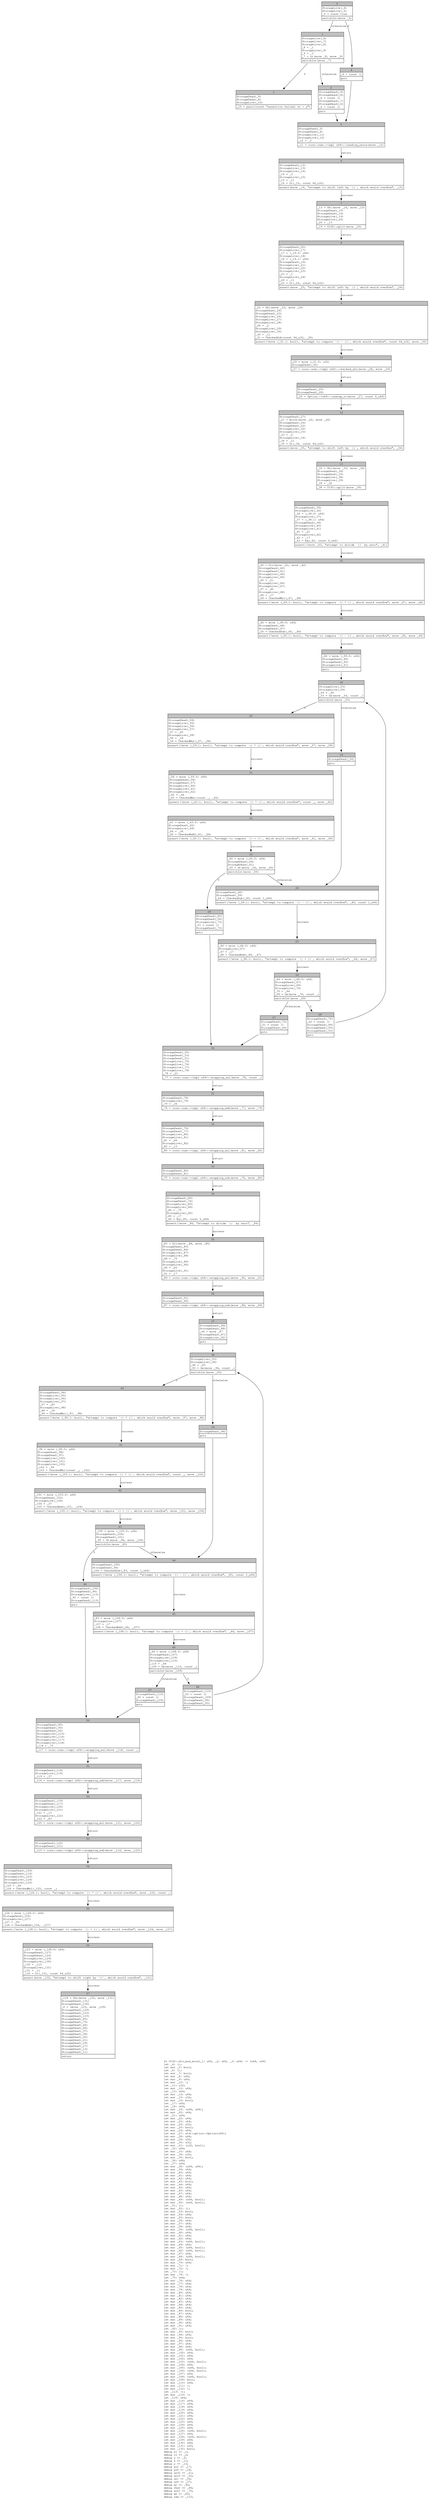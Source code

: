 digraph Mir_0_14531 {
    graph [fontname="Courier, monospace"];
    node [fontname="Courier, monospace"];
    edge [fontname="Courier, monospace"];
    label=<fn U192::div_mod_word(_1: u64, _2: u64, _3: u64) -&gt; (u64, u64)<br align="left"/>let _4: ();<br align="left"/>let mut _5: bool;<br align="left"/>let _6: ();<br align="left"/>let mut _7: bool;<br align="left"/>let mut _8: u64;<br align="left"/>let mut _9: u64;<br align="left"/>let mut _10: !;<br align="left"/>let _11: u32;<br align="left"/>let mut _12: u64;<br align="left"/>let _13: u64;<br align="left"/>let mut _14: u64;<br align="left"/>let mut _15: u32;<br align="left"/>let mut _16: bool;<br align="left"/>let _17: u64;<br align="left"/>let _18: u64;<br align="left"/>let mut _19: (u64, u64);<br align="left"/>let mut _20: u64;<br align="left"/>let _21: u64;<br align="left"/>let mut _22: u64;<br align="left"/>let mut _23: u64;<br align="left"/>let mut _24: u32;<br align="left"/>let mut _25: bool;<br align="left"/>let mut _26: u64;<br align="left"/>let mut _27: std::option::Option&lt;u64&gt;;<br align="left"/>let mut _28: u64;<br align="left"/>let mut _29: u32;<br align="left"/>let mut _30: u32;<br align="left"/>let mut _31: (u32, bool);<br align="left"/>let _32: u64;<br align="left"/>let mut _33: u64;<br align="left"/>let mut _34: u32;<br align="left"/>let mut _35: bool;<br align="left"/>let _36: u64;<br align="left"/>let _37: u64;<br align="left"/>let mut _38: (u64, u64);<br align="left"/>let mut _39: u64;<br align="left"/>let mut _40: u64;<br align="left"/>let mut _41: u64;<br align="left"/>let mut _42: u64;<br align="left"/>let mut _43: bool;<br align="left"/>let mut _44: u64;<br align="left"/>let mut _45: u64;<br align="left"/>let mut _46: u64;<br align="left"/>let mut _47: u64;<br align="left"/>let mut _48: u64;<br align="left"/>let mut _49: (u64, bool);<br align="left"/>let mut _50: (u64, bool);<br align="left"/>let _51: ();<br align="left"/>let mut _52: ();<br align="left"/>let mut _53: bool;<br align="left"/>let mut _54: u64;<br align="left"/>let mut _55: bool;<br align="left"/>let mut _56: u64;<br align="left"/>let mut _57: u64;<br align="left"/>let mut _58: u64;<br align="left"/>let mut _59: (u64, bool);<br align="left"/>let mut _60: u64;<br align="left"/>let mut _61: u64;<br align="left"/>let mut _62: u64;<br align="left"/>let mut _63: (u64, bool);<br align="left"/>let mut _64: u64;<br align="left"/>let mut _65: (u64, bool);<br align="left"/>let mut _66: (u64, bool);<br align="left"/>let mut _67: u64;<br align="left"/>let mut _68: (u64, bool);<br align="left"/>let mut _69: bool;<br align="left"/>let mut _70: u64;<br align="left"/>let mut _71: !;<br align="left"/>let mut _72: !;<br align="left"/>let _73: ();<br align="left"/>let mut _74: !;<br align="left"/>let _75: u64;<br align="left"/>let mut _76: u64;<br align="left"/>let mut _77: u64;<br align="left"/>let mut _78: u64;<br align="left"/>let mut _79: u64;<br align="left"/>let mut _80: u64;<br align="left"/>let mut _81: u64;<br align="left"/>let mut _82: u64;<br align="left"/>let mut _83: u64;<br align="left"/>let mut _84: u64;<br align="left"/>let mut _85: u64;<br align="left"/>let mut _86: bool;<br align="left"/>let mut _87: u64;<br align="left"/>let mut _88: u64;<br align="left"/>let mut _89: u64;<br align="left"/>let mut _90: u64;<br align="left"/>let mut _91: u64;<br align="left"/>let _92: ();<br align="left"/>let mut _93: bool;<br align="left"/>let mut _94: u64;<br align="left"/>let mut _95: bool;<br align="left"/>let mut _96: u64;<br align="left"/>let mut _97: u64;<br align="left"/>let mut _98: u64;<br align="left"/>let mut _99: (u64, bool);<br align="left"/>let mut _100: u64;<br align="left"/>let mut _101: u64;<br align="left"/>let mut _102: u64;<br align="left"/>let mut _103: (u64, bool);<br align="left"/>let mut _104: u64;<br align="left"/>let mut _105: (u64, bool);<br align="left"/>let mut _106: (u64, bool);<br align="left"/>let mut _107: u64;<br align="left"/>let mut _108: (u64, bool);<br align="left"/>let mut _109: bool;<br align="left"/>let mut _110: u64;<br align="left"/>let mut _111: !;<br align="left"/>let mut _112: !;<br align="left"/>let _113: ();<br align="left"/>let mut _114: !;<br align="left"/>let _115: u64;<br align="left"/>let mut _116: u64;<br align="left"/>let mut _117: u64;<br align="left"/>let mut _118: u64;<br align="left"/>let mut _119: u64;<br align="left"/>let mut _120: u64;<br align="left"/>let mut _121: u64;<br align="left"/>let mut _122: u64;<br align="left"/>let mut _123: u64;<br align="left"/>let mut _124: u64;<br align="left"/>let mut _125: u64;<br align="left"/>let mut _126: (u64, bool);<br align="left"/>let mut _127: u64;<br align="left"/>let mut _128: (u64, bool);<br align="left"/>let mut _129: u64;<br align="left"/>let mut _130: u64;<br align="left"/>let mut _131: u32;<br align="left"/>let mut _132: bool;<br align="left"/>debug hi =&gt; _1;<br align="left"/>debug lo =&gt; _2;<br align="left"/>debug y =&gt; _3;<br align="left"/>debug s =&gt; _11;<br align="left"/>debug y =&gt; _13;<br align="left"/>debug yn1 =&gt; _17;<br align="left"/>debug yn0 =&gt; _18;<br align="left"/>debug un32 =&gt; _21;<br align="left"/>debug un10 =&gt; _32;<br align="left"/>debug un1 =&gt; _36;<br align="left"/>debug un0 =&gt; _37;<br align="left"/>debug q1 =&gt; _40;<br align="left"/>debug rhat =&gt; _44;<br align="left"/>debug un21 =&gt; _75;<br align="left"/>debug q0 =&gt; _83;<br align="left"/>debug rem =&gt; _115;<br align="left"/>>;
    bb0__0_14531 [shape="none", label=<<table border="0" cellborder="1" cellspacing="0"><tr><td bgcolor="gray" align="center" colspan="1">0</td></tr><tr><td align="left" balign="left">StorageLive(_4)<br/>StorageLive(_5)<br/>_5 = const true<br/></td></tr><tr><td align="left">switchInt(move _5)</td></tr></table>>];
    bb1__0_14531 [shape="none", label=<<table border="0" cellborder="1" cellspacing="0"><tr><td bgcolor="gray" align="center" colspan="1">1</td></tr><tr><td align="left" balign="left">StorageLive(_6)<br/>StorageLive(_7)<br/>StorageLive(_8)<br/>_8 = _1<br/>StorageLive(_9)<br/>_9 = _3<br/>_7 = Lt(move _8, move _9)<br/></td></tr><tr><td align="left">switchInt(move _7)</td></tr></table>>];
    bb2__0_14531 [shape="none", label=<<table border="0" cellborder="1" cellspacing="0"><tr><td bgcolor="gray" align="center" colspan="1">2</td></tr><tr><td align="left" balign="left">StorageDead(_9)<br/>StorageDead(_8)<br/>_6 = const ()<br/>StorageDead(_7)<br/>StorageDead(_6)<br/>_4 = const ()<br/></td></tr><tr><td align="left">goto</td></tr></table>>];
    bb3__0_14531 [shape="none", label=<<table border="0" cellborder="1" cellspacing="0"><tr><td bgcolor="gray" align="center" colspan="1">3</td></tr><tr><td align="left" balign="left">StorageDead(_9)<br/>StorageDead(_8)<br/>StorageLive(_10)<br/></td></tr><tr><td align="left">_10 = panic(const &quot;assertion failed: hi &lt; y&quot;)</td></tr></table>>];
    bb4__0_14531 [shape="none", label=<<table border="0" cellborder="1" cellspacing="0"><tr><td bgcolor="gray" align="center" colspan="1">4</td></tr><tr><td align="left" balign="left">_4 = const ()<br/></td></tr><tr><td align="left">goto</td></tr></table>>];
    bb5__0_14531 [shape="none", label=<<table border="0" cellborder="1" cellspacing="0"><tr><td bgcolor="gray" align="center" colspan="1">5</td></tr><tr><td align="left" balign="left">StorageDead(_5)<br/>StorageDead(_4)<br/>StorageLive(_11)<br/>StorageLive(_12)<br/>_12 = _3<br/></td></tr><tr><td align="left">_11 = core::num::&lt;impl u64&gt;::leading_zeros(move _12)</td></tr></table>>];
    bb6__0_14531 [shape="none", label=<<table border="0" cellborder="1" cellspacing="0"><tr><td bgcolor="gray" align="center" colspan="1">6</td></tr><tr><td align="left" balign="left">StorageDead(_12)<br/>StorageLive(_13)<br/>StorageLive(_14)<br/>_14 = _3<br/>StorageLive(_15)<br/>_15 = _11<br/>_16 = Lt(_15, const 64_u32)<br/></td></tr><tr><td align="left">assert(move _16, &quot;attempt to shift left by `{}`, which would overflow&quot;, _15)</td></tr></table>>];
    bb7__0_14531 [shape="none", label=<<table border="0" cellborder="1" cellspacing="0"><tr><td bgcolor="gray" align="center" colspan="1">7</td></tr><tr><td align="left" balign="left">_13 = Shl(move _14, move _15)<br/>StorageDead(_15)<br/>StorageDead(_14)<br/>StorageLive(_19)<br/>StorageLive(_20)<br/>_20 = _13<br/></td></tr><tr><td align="left">_19 = U192::split(move _20)</td></tr></table>>];
    bb8__0_14531 [shape="none", label=<<table border="0" cellborder="1" cellspacing="0"><tr><td bgcolor="gray" align="center" colspan="1">8</td></tr><tr><td align="left" balign="left">StorageDead(_20)<br/>StorageLive(_17)<br/>_17 = (_19.0: u64)<br/>StorageLive(_18)<br/>_18 = (_19.1: u64)<br/>StorageDead(_19)<br/>StorageLive(_21)<br/>StorageLive(_22)<br/>StorageLive(_23)<br/>_23 = _1<br/>StorageLive(_24)<br/>_24 = _11<br/>_25 = Lt(_24, const 64_u32)<br/></td></tr><tr><td align="left">assert(move _25, &quot;attempt to shift left by `{}`, which would overflow&quot;, _24)</td></tr></table>>];
    bb9__0_14531 [shape="none", label=<<table border="0" cellborder="1" cellspacing="0"><tr><td bgcolor="gray" align="center" colspan="1">9</td></tr><tr><td align="left" balign="left">_22 = Shl(move _23, move _24)<br/>StorageDead(_24)<br/>StorageDead(_23)<br/>StorageLive(_26)<br/>StorageLive(_27)<br/>StorageLive(_28)<br/>_28 = _2<br/>StorageLive(_29)<br/>StorageLive(_30)<br/>_30 = _11<br/>_31 = CheckedSub(const 64_u32, _30)<br/></td></tr><tr><td align="left">assert(!move (_31.1: bool), &quot;attempt to compute `{} - {}`, which would overflow&quot;, const 64_u32, move _30)</td></tr></table>>];
    bb10__0_14531 [shape="none", label=<<table border="0" cellborder="1" cellspacing="0"><tr><td bgcolor="gray" align="center" colspan="1">10</td></tr><tr><td align="left" balign="left">_29 = move (_31.0: u32)<br/>StorageDead(_30)<br/></td></tr><tr><td align="left">_27 = core::num::&lt;impl u64&gt;::checked_shr(move _28, move _29)</td></tr></table>>];
    bb11__0_14531 [shape="none", label=<<table border="0" cellborder="1" cellspacing="0"><tr><td bgcolor="gray" align="center" colspan="1">11</td></tr><tr><td align="left" balign="left">StorageDead(_29)<br/>StorageDead(_28)<br/></td></tr><tr><td align="left">_26 = Option::&lt;u64&gt;::unwrap_or(move _27, const 0_u64)</td></tr></table>>];
    bb12__0_14531 [shape="none", label=<<table border="0" cellborder="1" cellspacing="0"><tr><td bgcolor="gray" align="center" colspan="1">12</td></tr><tr><td align="left" balign="left">StorageDead(_27)<br/>_21 = BitOr(move _22, move _26)<br/>StorageDead(_26)<br/>StorageDead(_22)<br/>StorageLive(_32)<br/>StorageLive(_33)<br/>_33 = _2<br/>StorageLive(_34)<br/>_34 = _11<br/>_35 = Lt(_34, const 64_u32)<br/></td></tr><tr><td align="left">assert(move _35, &quot;attempt to shift left by `{}`, which would overflow&quot;, _34)</td></tr></table>>];
    bb13__0_14531 [shape="none", label=<<table border="0" cellborder="1" cellspacing="0"><tr><td bgcolor="gray" align="center" colspan="1">13</td></tr><tr><td align="left" balign="left">_32 = Shl(move _33, move _34)<br/>StorageDead(_34)<br/>StorageDead(_33)<br/>StorageLive(_38)<br/>StorageLive(_39)<br/>_39 = _32<br/></td></tr><tr><td align="left">_38 = U192::split(move _39)</td></tr></table>>];
    bb14__0_14531 [shape="none", label=<<table border="0" cellborder="1" cellspacing="0"><tr><td bgcolor="gray" align="center" colspan="1">14</td></tr><tr><td align="left" balign="left">StorageDead(_39)<br/>StorageLive(_36)<br/>_36 = (_38.0: u64)<br/>StorageLive(_37)<br/>_37 = (_38.1: u64)<br/>StorageDead(_38)<br/>StorageLive(_40)<br/>StorageLive(_41)<br/>_41 = _21<br/>StorageLive(_42)<br/>_42 = _17<br/>_43 = Eq(_42, const 0_u64)<br/></td></tr><tr><td align="left">assert(!move _43, &quot;attempt to divide `{}` by zero&quot;, _41)</td></tr></table>>];
    bb15__0_14531 [shape="none", label=<<table border="0" cellborder="1" cellspacing="0"><tr><td bgcolor="gray" align="center" colspan="1">15</td></tr><tr><td align="left" balign="left">_40 = Div(move _41, move _42)<br/>StorageDead(_42)<br/>StorageDead(_41)<br/>StorageLive(_44)<br/>StorageLive(_45)<br/>_45 = _21<br/>StorageLive(_46)<br/>StorageLive(_47)<br/>_47 = _40<br/>StorageLive(_48)<br/>_48 = _17<br/>_49 = CheckedMul(_47, _48)<br/></td></tr><tr><td align="left">assert(!move (_49.1: bool), &quot;attempt to compute `{} * {}`, which would overflow&quot;, move _47, move _48)</td></tr></table>>];
    bb16__0_14531 [shape="none", label=<<table border="0" cellborder="1" cellspacing="0"><tr><td bgcolor="gray" align="center" colspan="1">16</td></tr><tr><td align="left" balign="left">_46 = move (_49.0: u64)<br/>StorageDead(_48)<br/>StorageDead(_47)<br/>_50 = CheckedSub(_45, _46)<br/></td></tr><tr><td align="left">assert(!move (_50.1: bool), &quot;attempt to compute `{} - {}`, which would overflow&quot;, move _45, move _46)</td></tr></table>>];
    bb17__0_14531 [shape="none", label=<<table border="0" cellborder="1" cellspacing="0"><tr><td bgcolor="gray" align="center" colspan="1">17</td></tr><tr><td align="left" balign="left">_44 = move (_50.0: u64)<br/>StorageDead(_46)<br/>StorageDead(_45)<br/>StorageLive(_51)<br/></td></tr><tr><td align="left">goto</td></tr></table>>];
    bb18__0_14531 [shape="none", label=<<table border="0" cellborder="1" cellspacing="0"><tr><td bgcolor="gray" align="center" colspan="1">18</td></tr><tr><td align="left" balign="left">StorageLive(_53)<br/>StorageLive(_54)<br/>_54 = _40<br/>_53 = Ge(move _54, const _)<br/></td></tr><tr><td align="left">switchInt(move _53)</td></tr></table>>];
    bb19__0_14531 [shape="none", label=<<table border="0" cellborder="1" cellspacing="0"><tr><td bgcolor="gray" align="center" colspan="1">19</td></tr><tr><td align="left" balign="left">StorageDead(_54)<br/></td></tr><tr><td align="left">goto</td></tr></table>>];
    bb20__0_14531 [shape="none", label=<<table border="0" cellborder="1" cellspacing="0"><tr><td bgcolor="gray" align="center" colspan="1">20</td></tr><tr><td align="left" balign="left">StorageDead(_54)<br/>StorageLive(_55)<br/>StorageLive(_56)<br/>StorageLive(_57)<br/>_57 = _40<br/>StorageLive(_58)<br/>_58 = _18<br/>_59 = CheckedMul(_57, _58)<br/></td></tr><tr><td align="left">assert(!move (_59.1: bool), &quot;attempt to compute `{} * {}`, which would overflow&quot;, move _57, move _58)</td></tr></table>>];
    bb21__0_14531 [shape="none", label=<<table border="0" cellborder="1" cellspacing="0"><tr><td bgcolor="gray" align="center" colspan="1">21</td></tr><tr><td align="left" balign="left">_56 = move (_59.0: u64)<br/>StorageDead(_58)<br/>StorageDead(_57)<br/>StorageLive(_60)<br/>StorageLive(_61)<br/>StorageLive(_62)<br/>_62 = _44<br/>_63 = CheckedMul(const _, _62)<br/></td></tr><tr><td align="left">assert(!move (_63.1: bool), &quot;attempt to compute `{} * {}`, which would overflow&quot;, const _, move _62)</td></tr></table>>];
    bb22__0_14531 [shape="none", label=<<table border="0" cellborder="1" cellspacing="0"><tr><td bgcolor="gray" align="center" colspan="1">22</td></tr><tr><td align="left" balign="left">_61 = move (_63.0: u64)<br/>StorageDead(_62)<br/>StorageLive(_64)<br/>_64 = _36<br/>_65 = CheckedAdd(_61, _64)<br/></td></tr><tr><td align="left">assert(!move (_65.1: bool), &quot;attempt to compute `{} + {}`, which would overflow&quot;, move _61, move _64)</td></tr></table>>];
    bb23__0_14531 [shape="none", label=<<table border="0" cellborder="1" cellspacing="0"><tr><td bgcolor="gray" align="center" colspan="1">23</td></tr><tr><td align="left" balign="left">_60 = move (_65.0: u64)<br/>StorageDead(_64)<br/>StorageDead(_61)<br/>_55 = Gt(move _56, move _60)<br/></td></tr><tr><td align="left">switchInt(move _55)</td></tr></table>>];
    bb24__0_14531 [shape="none", label=<<table border="0" cellborder="1" cellspacing="0"><tr><td bgcolor="gray" align="center" colspan="1">24</td></tr><tr><td align="left" balign="left">StorageDead(_60)<br/>StorageDead(_56)<br/>_66 = CheckedSub(_40, const 1_u64)<br/></td></tr><tr><td align="left">assert(!move (_66.1: bool), &quot;attempt to compute `{} - {}`, which would overflow&quot;, _40, const 1_u64)</td></tr></table>>];
    bb25__0_14531 [shape="none", label=<<table border="0" cellborder="1" cellspacing="0"><tr><td bgcolor="gray" align="center" colspan="1">25</td></tr><tr><td align="left" balign="left">_40 = move (_66.0: u64)<br/>StorageLive(_67)<br/>_67 = _17<br/>_68 = CheckedAdd(_44, _67)<br/></td></tr><tr><td align="left">assert(!move (_68.1: bool), &quot;attempt to compute `{} + {}`, which would overflow&quot;, _44, move _67)</td></tr></table>>];
    bb26__0_14531 [shape="none", label=<<table border="0" cellborder="1" cellspacing="0"><tr><td bgcolor="gray" align="center" colspan="1">26</td></tr><tr><td align="left" balign="left">_44 = move (_68.0: u64)<br/>StorageDead(_67)<br/>StorageLive(_69)<br/>StorageLive(_70)<br/>_70 = _44<br/>_69 = Ge(move _70, const _)<br/></td></tr><tr><td align="left">switchInt(move _69)</td></tr></table>>];
    bb27__0_14531 [shape="none", label=<<table border="0" cellborder="1" cellspacing="0"><tr><td bgcolor="gray" align="center" colspan="1">27</td></tr><tr><td align="left" balign="left">StorageDead(_70)<br/>_51 = const ()<br/>StorageDead(_69)<br/></td></tr><tr><td align="left">goto</td></tr></table>>];
    bb28__0_14531 [shape="none", label=<<table border="0" cellborder="1" cellspacing="0"><tr><td bgcolor="gray" align="center" colspan="1">28</td></tr><tr><td align="left" balign="left">StorageDead(_70)<br/>_52 = const ()<br/>StorageDead(_69)<br/>StorageDead(_55)<br/>StorageDead(_53)<br/></td></tr><tr><td align="left">goto</td></tr></table>>];
    bb29__0_14531 [shape="none", label=<<table border="0" cellborder="1" cellspacing="0"><tr><td bgcolor="gray" align="center" colspan="1">29</td></tr><tr><td align="left" balign="left">StorageDead(_60)<br/>StorageDead(_56)<br/>StorageLive(_73)<br/>_51 = const ()<br/>StorageDead(_73)<br/></td></tr><tr><td align="left">goto</td></tr></table>>];
    bb30__0_14531 [shape="none", label=<<table border="0" cellborder="1" cellspacing="0"><tr><td bgcolor="gray" align="center" colspan="1">30</td></tr><tr><td align="left" balign="left">StorageDead(_55)<br/>StorageDead(_53)<br/>StorageDead(_51)<br/>StorageLive(_75)<br/>StorageLive(_76)<br/>StorageLive(_77)<br/>StorageLive(_78)<br/>_78 = _21<br/></td></tr><tr><td align="left">_77 = core::num::&lt;impl u64&gt;::wrapping_mul(move _78, const _)</td></tr></table>>];
    bb31__0_14531 [shape="none", label=<<table border="0" cellborder="1" cellspacing="0"><tr><td bgcolor="gray" align="center" colspan="1">31</td></tr><tr><td align="left" balign="left">StorageDead(_78)<br/>StorageLive(_79)<br/>_79 = _36<br/></td></tr><tr><td align="left">_76 = core::num::&lt;impl u64&gt;::wrapping_add(move _77, move _79)</td></tr></table>>];
    bb32__0_14531 [shape="none", label=<<table border="0" cellborder="1" cellspacing="0"><tr><td bgcolor="gray" align="center" colspan="1">32</td></tr><tr><td align="left" balign="left">StorageDead(_79)<br/>StorageDead(_77)<br/>StorageLive(_80)<br/>StorageLive(_81)<br/>_81 = _40<br/>StorageLive(_82)<br/>_82 = _13<br/></td></tr><tr><td align="left">_80 = core::num::&lt;impl u64&gt;::wrapping_mul(move _81, move _82)</td></tr></table>>];
    bb33__0_14531 [shape="none", label=<<table border="0" cellborder="1" cellspacing="0"><tr><td bgcolor="gray" align="center" colspan="1">33</td></tr><tr><td align="left" balign="left">StorageDead(_82)<br/>StorageDead(_81)<br/></td></tr><tr><td align="left">_75 = core::num::&lt;impl u64&gt;::wrapping_sub(move _76, move _80)</td></tr></table>>];
    bb34__0_14531 [shape="none", label=<<table border="0" cellborder="1" cellspacing="0"><tr><td bgcolor="gray" align="center" colspan="1">34</td></tr><tr><td align="left" balign="left">StorageDead(_80)<br/>StorageDead(_76)<br/>StorageLive(_83)<br/>StorageLive(_84)<br/>_84 = _75<br/>StorageLive(_85)<br/>_85 = _17<br/>_86 = Eq(_85, const 0_u64)<br/></td></tr><tr><td align="left">assert(!move _86, &quot;attempt to divide `{}` by zero&quot;, _84)</td></tr></table>>];
    bb35__0_14531 [shape="none", label=<<table border="0" cellborder="1" cellspacing="0"><tr><td bgcolor="gray" align="center" colspan="1">35</td></tr><tr><td align="left" balign="left">_83 = Div(move _84, move _85)<br/>StorageDead(_85)<br/>StorageDead(_84)<br/>StorageLive(_87)<br/>StorageLive(_88)<br/>_88 = _75<br/>StorageLive(_89)<br/>StorageLive(_90)<br/>_90 = _83<br/>StorageLive(_91)<br/>_91 = _17<br/></td></tr><tr><td align="left">_89 = core::num::&lt;impl u64&gt;::wrapping_mul(move _90, move _91)</td></tr></table>>];
    bb36__0_14531 [shape="none", label=<<table border="0" cellborder="1" cellspacing="0"><tr><td bgcolor="gray" align="center" colspan="1">36</td></tr><tr><td align="left" balign="left">StorageDead(_91)<br/>StorageDead(_90)<br/></td></tr><tr><td align="left">_87 = core::num::&lt;impl u64&gt;::wrapping_sub(move _88, move _89)</td></tr></table>>];
    bb37__0_14531 [shape="none", label=<<table border="0" cellborder="1" cellspacing="0"><tr><td bgcolor="gray" align="center" colspan="1">37</td></tr><tr><td align="left" balign="left">StorageDead(_89)<br/>StorageDead(_88)<br/>_44 = move _87<br/>StorageDead(_87)<br/>StorageLive(_92)<br/></td></tr><tr><td align="left">goto</td></tr></table>>];
    bb38__0_14531 [shape="none", label=<<table border="0" cellborder="1" cellspacing="0"><tr><td bgcolor="gray" align="center" colspan="1">38</td></tr><tr><td align="left" balign="left">StorageLive(_93)<br/>StorageLive(_94)<br/>_94 = _83<br/>_93 = Ge(move _94, const _)<br/></td></tr><tr><td align="left">switchInt(move _93)</td></tr></table>>];
    bb39__0_14531 [shape="none", label=<<table border="0" cellborder="1" cellspacing="0"><tr><td bgcolor="gray" align="center" colspan="1">39</td></tr><tr><td align="left" balign="left">StorageDead(_94)<br/></td></tr><tr><td align="left">goto</td></tr></table>>];
    bb40__0_14531 [shape="none", label=<<table border="0" cellborder="1" cellspacing="0"><tr><td bgcolor="gray" align="center" colspan="1">40</td></tr><tr><td align="left" balign="left">StorageDead(_94)<br/>StorageLive(_95)<br/>StorageLive(_96)<br/>StorageLive(_97)<br/>_97 = _83<br/>StorageLive(_98)<br/>_98 = _18<br/>_99 = CheckedMul(_97, _98)<br/></td></tr><tr><td align="left">assert(!move (_99.1: bool), &quot;attempt to compute `{} * {}`, which would overflow&quot;, move _97, move _98)</td></tr></table>>];
    bb41__0_14531 [shape="none", label=<<table border="0" cellborder="1" cellspacing="0"><tr><td bgcolor="gray" align="center" colspan="1">41</td></tr><tr><td align="left" balign="left">_96 = move (_99.0: u64)<br/>StorageDead(_98)<br/>StorageDead(_97)<br/>StorageLive(_100)<br/>StorageLive(_101)<br/>StorageLive(_102)<br/>_102 = _44<br/>_103 = CheckedMul(const _, _102)<br/></td></tr><tr><td align="left">assert(!move (_103.1: bool), &quot;attempt to compute `{} * {}`, which would overflow&quot;, const _, move _102)</td></tr></table>>];
    bb42__0_14531 [shape="none", label=<<table border="0" cellborder="1" cellspacing="0"><tr><td bgcolor="gray" align="center" colspan="1">42</td></tr><tr><td align="left" balign="left">_101 = move (_103.0: u64)<br/>StorageDead(_102)<br/>StorageLive(_104)<br/>_104 = _37<br/>_105 = CheckedAdd(_101, _104)<br/></td></tr><tr><td align="left">assert(!move (_105.1: bool), &quot;attempt to compute `{} + {}`, which would overflow&quot;, move _101, move _104)</td></tr></table>>];
    bb43__0_14531 [shape="none", label=<<table border="0" cellborder="1" cellspacing="0"><tr><td bgcolor="gray" align="center" colspan="1">43</td></tr><tr><td align="left" balign="left">_100 = move (_105.0: u64)<br/>StorageDead(_104)<br/>StorageDead(_101)<br/>_95 = Gt(move _96, move _100)<br/></td></tr><tr><td align="left">switchInt(move _95)</td></tr></table>>];
    bb44__0_14531 [shape="none", label=<<table border="0" cellborder="1" cellspacing="0"><tr><td bgcolor="gray" align="center" colspan="1">44</td></tr><tr><td align="left" balign="left">StorageDead(_100)<br/>StorageDead(_96)<br/>_106 = CheckedSub(_83, const 1_u64)<br/></td></tr><tr><td align="left">assert(!move (_106.1: bool), &quot;attempt to compute `{} - {}`, which would overflow&quot;, _83, const 1_u64)</td></tr></table>>];
    bb45__0_14531 [shape="none", label=<<table border="0" cellborder="1" cellspacing="0"><tr><td bgcolor="gray" align="center" colspan="1">45</td></tr><tr><td align="left" balign="left">_83 = move (_106.0: u64)<br/>StorageLive(_107)<br/>_107 = _17<br/>_108 = CheckedAdd(_44, _107)<br/></td></tr><tr><td align="left">assert(!move (_108.1: bool), &quot;attempt to compute `{} + {}`, which would overflow&quot;, _44, move _107)</td></tr></table>>];
    bb46__0_14531 [shape="none", label=<<table border="0" cellborder="1" cellspacing="0"><tr><td bgcolor="gray" align="center" colspan="1">46</td></tr><tr><td align="left" balign="left">_44 = move (_108.0: u64)<br/>StorageDead(_107)<br/>StorageLive(_109)<br/>StorageLive(_110)<br/>_110 = _44<br/>_109 = Ge(move _110, const _)<br/></td></tr><tr><td align="left">switchInt(move _109)</td></tr></table>>];
    bb47__0_14531 [shape="none", label=<<table border="0" cellborder="1" cellspacing="0"><tr><td bgcolor="gray" align="center" colspan="1">47</td></tr><tr><td align="left" balign="left">StorageDead(_110)<br/>_92 = const ()<br/>StorageDead(_109)<br/></td></tr><tr><td align="left">goto</td></tr></table>>];
    bb48__0_14531 [shape="none", label=<<table border="0" cellborder="1" cellspacing="0"><tr><td bgcolor="gray" align="center" colspan="1">48</td></tr><tr><td align="left" balign="left">StorageDead(_110)<br/>_52 = const ()<br/>StorageDead(_109)<br/>StorageDead(_95)<br/>StorageDead(_93)<br/></td></tr><tr><td align="left">goto</td></tr></table>>];
    bb49__0_14531 [shape="none", label=<<table border="0" cellborder="1" cellspacing="0"><tr><td bgcolor="gray" align="center" colspan="1">49</td></tr><tr><td align="left" balign="left">StorageDead(_100)<br/>StorageDead(_96)<br/>StorageLive(_113)<br/>_92 = const ()<br/>StorageDead(_113)<br/></td></tr><tr><td align="left">goto</td></tr></table>>];
    bb50__0_14531 [shape="none", label=<<table border="0" cellborder="1" cellspacing="0"><tr><td bgcolor="gray" align="center" colspan="1">50</td></tr><tr><td align="left" balign="left">StorageDead(_95)<br/>StorageDead(_93)<br/>StorageDead(_92)<br/>StorageLive(_115)<br/>StorageLive(_116)<br/>StorageLive(_117)<br/>StorageLive(_118)<br/>_118 = _75<br/></td></tr><tr><td align="left">_117 = core::num::&lt;impl u64&gt;::wrapping_mul(move _118, const _)</td></tr></table>>];
    bb51__0_14531 [shape="none", label=<<table border="0" cellborder="1" cellspacing="0"><tr><td bgcolor="gray" align="center" colspan="1">51</td></tr><tr><td align="left" balign="left">StorageDead(_118)<br/>StorageLive(_119)<br/>_119 = _37<br/></td></tr><tr><td align="left">_116 = core::num::&lt;impl u64&gt;::wrapping_add(move _117, move _119)</td></tr></table>>];
    bb52__0_14531 [shape="none", label=<<table border="0" cellborder="1" cellspacing="0"><tr><td bgcolor="gray" align="center" colspan="1">52</td></tr><tr><td align="left" balign="left">StorageDead(_119)<br/>StorageDead(_117)<br/>StorageLive(_120)<br/>StorageLive(_121)<br/>_121 = _13<br/>StorageLive(_122)<br/>_122 = _83<br/></td></tr><tr><td align="left">_120 = core::num::&lt;impl u64&gt;::wrapping_mul(move _121, move _122)</td></tr></table>>];
    bb53__0_14531 [shape="none", label=<<table border="0" cellborder="1" cellspacing="0"><tr><td bgcolor="gray" align="center" colspan="1">53</td></tr><tr><td align="left" balign="left">StorageDead(_122)<br/>StorageDead(_121)<br/></td></tr><tr><td align="left">_115 = core::num::&lt;impl u64&gt;::wrapping_sub(move _116, move _120)</td></tr></table>>];
    bb54__0_14531 [shape="none", label=<<table border="0" cellborder="1" cellspacing="0"><tr><td bgcolor="gray" align="center" colspan="1">54</td></tr><tr><td align="left" balign="left">StorageDead(_120)<br/>StorageDead(_116)<br/>StorageLive(_123)<br/>StorageLive(_124)<br/>StorageLive(_125)<br/>_125 = _40<br/>_126 = CheckedMul(_125, const _)<br/></td></tr><tr><td align="left">assert(!move (_126.1: bool), &quot;attempt to compute `{} * {}`, which would overflow&quot;, move _125, const _)</td></tr></table>>];
    bb55__0_14531 [shape="none", label=<<table border="0" cellborder="1" cellspacing="0"><tr><td bgcolor="gray" align="center" colspan="1">55</td></tr><tr><td align="left" balign="left">_124 = move (_126.0: u64)<br/>StorageDead(_125)<br/>StorageLive(_127)<br/>_127 = _83<br/>_128 = CheckedAdd(_124, _127)<br/></td></tr><tr><td align="left">assert(!move (_128.1: bool), &quot;attempt to compute `{} + {}`, which would overflow&quot;, move _124, move _127)</td></tr></table>>];
    bb56__0_14531 [shape="none", label=<<table border="0" cellborder="1" cellspacing="0"><tr><td bgcolor="gray" align="center" colspan="1">56</td></tr><tr><td align="left" balign="left">_123 = move (_128.0: u64)<br/>StorageDead(_127)<br/>StorageDead(_124)<br/>StorageLive(_129)<br/>StorageLive(_130)<br/>_130 = _115<br/>StorageLive(_131)<br/>_131 = _11<br/>_132 = Lt(_131, const 64_u32)<br/></td></tr><tr><td align="left">assert(move _132, &quot;attempt to shift right by `{}`, which would overflow&quot;, _131)</td></tr></table>>];
    bb57__0_14531 [shape="none", label=<<table border="0" cellborder="1" cellspacing="0"><tr><td bgcolor="gray" align="center" colspan="1">57</td></tr><tr><td align="left" balign="left">_129 = Shr(move _130, move _131)<br/>StorageDead(_131)<br/>StorageDead(_130)<br/>_0 = (move _123, move _129)<br/>StorageDead(_129)<br/>StorageDead(_123)<br/>StorageDead(_115)<br/>StorageDead(_83)<br/>StorageDead(_75)<br/>StorageDead(_44)<br/>StorageDead(_40)<br/>StorageDead(_37)<br/>StorageDead(_36)<br/>StorageDead(_32)<br/>StorageDead(_21)<br/>StorageDead(_18)<br/>StorageDead(_17)<br/>StorageDead(_13)<br/>StorageDead(_11)<br/></td></tr><tr><td align="left">return</td></tr></table>>];
    bb0__0_14531 -> bb4__0_14531 [label="0"];
    bb0__0_14531 -> bb1__0_14531 [label="otherwise"];
    bb1__0_14531 -> bb3__0_14531 [label="0"];
    bb1__0_14531 -> bb2__0_14531 [label="otherwise"];
    bb2__0_14531 -> bb5__0_14531 [label=""];
    bb4__0_14531 -> bb5__0_14531 [label=""];
    bb5__0_14531 -> bb6__0_14531 [label="return"];
    bb6__0_14531 -> bb7__0_14531 [label="success"];
    bb7__0_14531 -> bb8__0_14531 [label="return"];
    bb8__0_14531 -> bb9__0_14531 [label="success"];
    bb9__0_14531 -> bb10__0_14531 [label="success"];
    bb10__0_14531 -> bb11__0_14531 [label="return"];
    bb11__0_14531 -> bb12__0_14531 [label="return"];
    bb12__0_14531 -> bb13__0_14531 [label="success"];
    bb13__0_14531 -> bb14__0_14531 [label="return"];
    bb14__0_14531 -> bb15__0_14531 [label="success"];
    bb15__0_14531 -> bb16__0_14531 [label="success"];
    bb16__0_14531 -> bb17__0_14531 [label="success"];
    bb17__0_14531 -> bb18__0_14531 [label=""];
    bb18__0_14531 -> bb20__0_14531 [label="0"];
    bb18__0_14531 -> bb19__0_14531 [label="otherwise"];
    bb19__0_14531 -> bb24__0_14531 [label=""];
    bb20__0_14531 -> bb21__0_14531 [label="success"];
    bb21__0_14531 -> bb22__0_14531 [label="success"];
    bb22__0_14531 -> bb23__0_14531 [label="success"];
    bb23__0_14531 -> bb29__0_14531 [label="0"];
    bb23__0_14531 -> bb24__0_14531 [label="otherwise"];
    bb24__0_14531 -> bb25__0_14531 [label="success"];
    bb25__0_14531 -> bb26__0_14531 [label="success"];
    bb26__0_14531 -> bb28__0_14531 [label="0"];
    bb26__0_14531 -> bb27__0_14531 [label="otherwise"];
    bb27__0_14531 -> bb30__0_14531 [label=""];
    bb28__0_14531 -> bb18__0_14531 [label=""];
    bb29__0_14531 -> bb30__0_14531 [label=""];
    bb30__0_14531 -> bb31__0_14531 [label="return"];
    bb31__0_14531 -> bb32__0_14531 [label="return"];
    bb32__0_14531 -> bb33__0_14531 [label="return"];
    bb33__0_14531 -> bb34__0_14531 [label="return"];
    bb34__0_14531 -> bb35__0_14531 [label="success"];
    bb35__0_14531 -> bb36__0_14531 [label="return"];
    bb36__0_14531 -> bb37__0_14531 [label="return"];
    bb37__0_14531 -> bb38__0_14531 [label=""];
    bb38__0_14531 -> bb40__0_14531 [label="0"];
    bb38__0_14531 -> bb39__0_14531 [label="otherwise"];
    bb39__0_14531 -> bb44__0_14531 [label=""];
    bb40__0_14531 -> bb41__0_14531 [label="success"];
    bb41__0_14531 -> bb42__0_14531 [label="success"];
    bb42__0_14531 -> bb43__0_14531 [label="success"];
    bb43__0_14531 -> bb49__0_14531 [label="0"];
    bb43__0_14531 -> bb44__0_14531 [label="otherwise"];
    bb44__0_14531 -> bb45__0_14531 [label="success"];
    bb45__0_14531 -> bb46__0_14531 [label="success"];
    bb46__0_14531 -> bb48__0_14531 [label="0"];
    bb46__0_14531 -> bb47__0_14531 [label="otherwise"];
    bb47__0_14531 -> bb50__0_14531 [label=""];
    bb48__0_14531 -> bb38__0_14531 [label=""];
    bb49__0_14531 -> bb50__0_14531 [label=""];
    bb50__0_14531 -> bb51__0_14531 [label="return"];
    bb51__0_14531 -> bb52__0_14531 [label="return"];
    bb52__0_14531 -> bb53__0_14531 [label="return"];
    bb53__0_14531 -> bb54__0_14531 [label="return"];
    bb54__0_14531 -> bb55__0_14531 [label="success"];
    bb55__0_14531 -> bb56__0_14531 [label="success"];
    bb56__0_14531 -> bb57__0_14531 [label="success"];
}
